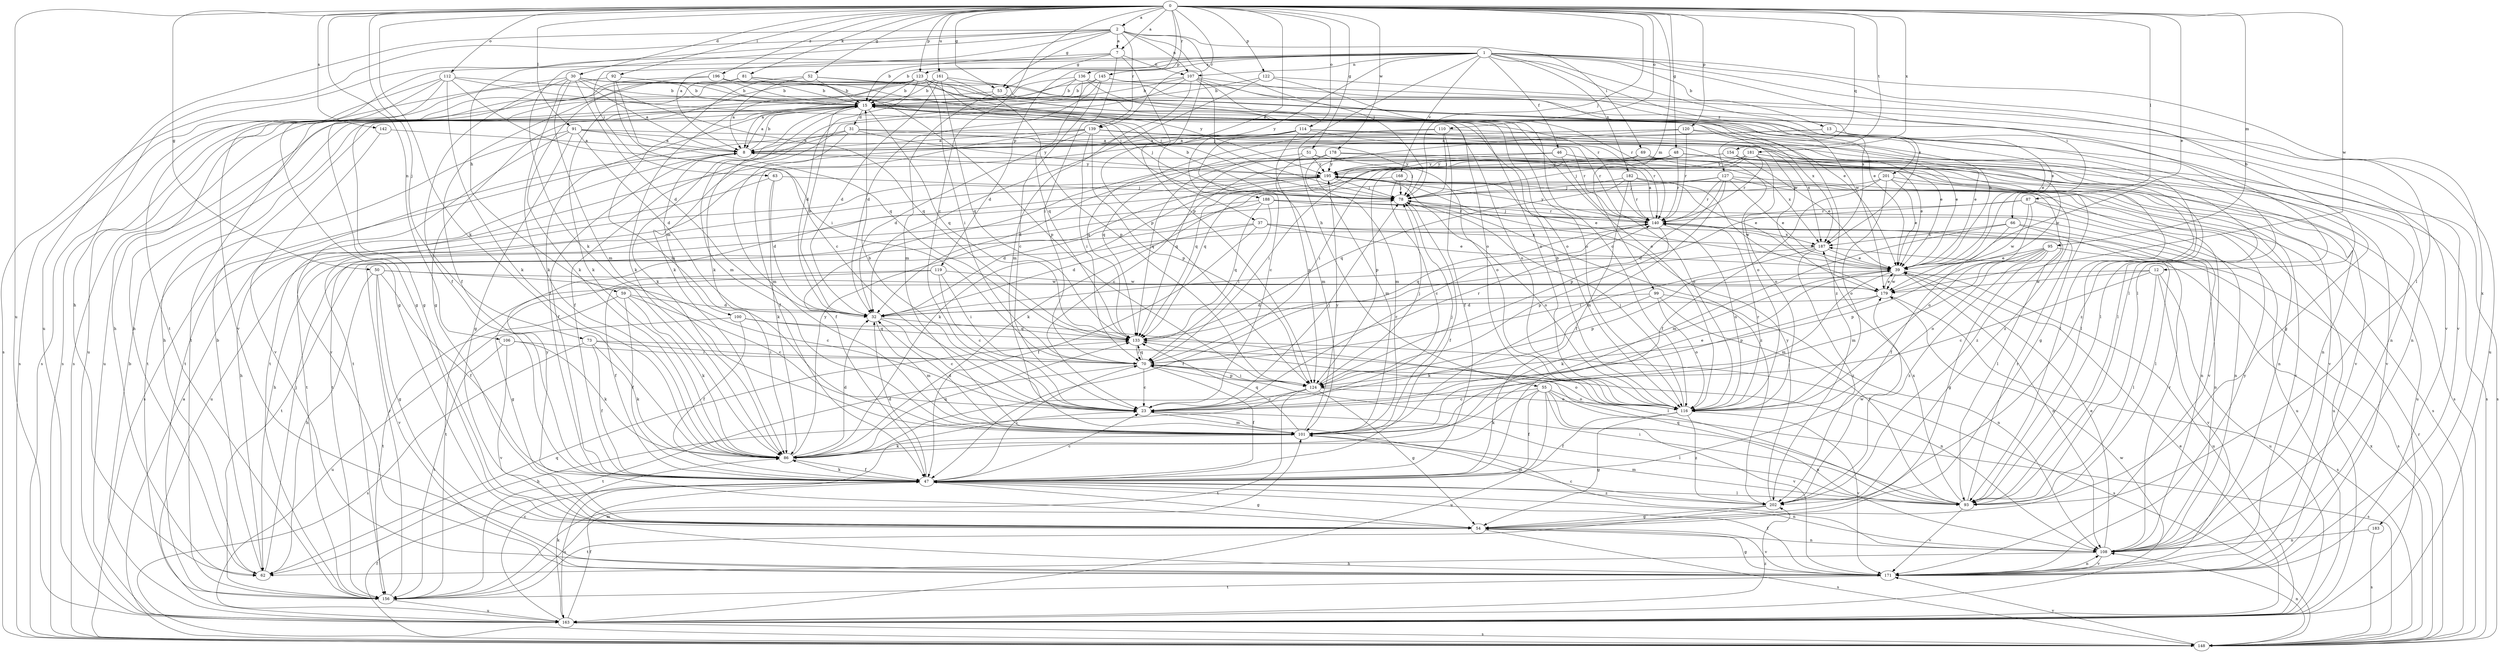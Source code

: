strict digraph  {
0;
1;
2;
7;
8;
12;
13;
15;
23;
30;
31;
32;
37;
39;
46;
47;
48;
50;
51;
52;
53;
54;
55;
59;
62;
63;
66;
69;
70;
73;
78;
81;
86;
87;
91;
92;
93;
95;
99;
100;
101;
106;
107;
108;
110;
112;
114;
116;
119;
120;
122;
123;
124;
127;
133;
136;
139;
140;
142;
145;
148;
154;
156;
161;
163;
168;
171;
178;
179;
181;
182;
183;
187;
188;
195;
196;
201;
202;
0 -> 2  [label=a];
0 -> 7  [label=a];
0 -> 23  [label=c];
0 -> 30  [label=d];
0 -> 37  [label=e];
0 -> 39  [label=e];
0 -> 48  [label=g];
0 -> 50  [label=g];
0 -> 51  [label=g];
0 -> 52  [label=g];
0 -> 53  [label=g];
0 -> 73  [label=j];
0 -> 78  [label=j];
0 -> 81  [label=k];
0 -> 86  [label=k];
0 -> 87  [label=l];
0 -> 91  [label=l];
0 -> 92  [label=l];
0 -> 95  [label=m];
0 -> 99  [label=m];
0 -> 106  [label=n];
0 -> 110  [label=o];
0 -> 112  [label=o];
0 -> 114  [label=o];
0 -> 119  [label=p];
0 -> 120  [label=p];
0 -> 122  [label=p];
0 -> 123  [label=p];
0 -> 127  [label=q];
0 -> 136  [label=r];
0 -> 139  [label=r];
0 -> 142  [label=s];
0 -> 154  [label=t];
0 -> 161  [label=u];
0 -> 163  [label=u];
0 -> 178  [label=w];
0 -> 179  [label=w];
0 -> 181  [label=x];
0 -> 196  [label=z];
1 -> 12  [label=b];
1 -> 13  [label=b];
1 -> 15  [label=b];
1 -> 46  [label=f];
1 -> 55  [label=h];
1 -> 63  [label=i];
1 -> 66  [label=i];
1 -> 93  [label=l];
1 -> 107  [label=n];
1 -> 123  [label=p];
1 -> 145  [label=s];
1 -> 156  [label=t];
1 -> 168  [label=v];
1 -> 182  [label=x];
1 -> 183  [label=x];
1 -> 187  [label=x];
1 -> 188  [label=y];
1 -> 201  [label=z];
2 -> 7  [label=a];
2 -> 8  [label=a];
2 -> 53  [label=g];
2 -> 59  [label=h];
2 -> 62  [label=h];
2 -> 69  [label=i];
2 -> 78  [label=j];
2 -> 86  [label=k];
2 -> 107  [label=n];
2 -> 124  [label=p];
2 -> 139  [label=r];
2 -> 163  [label=u];
7 -> 15  [label=b];
7 -> 53  [label=g];
7 -> 70  [label=i];
7 -> 107  [label=n];
7 -> 124  [label=p];
7 -> 148  [label=s];
8 -> 15  [label=b];
8 -> 47  [label=f];
8 -> 100  [label=m];
8 -> 148  [label=s];
8 -> 195  [label=y];
12 -> 23  [label=c];
12 -> 93  [label=l];
12 -> 156  [label=t];
12 -> 163  [label=u];
12 -> 171  [label=v];
12 -> 179  [label=w];
13 -> 8  [label=a];
13 -> 54  [label=g];
13 -> 108  [label=n];
13 -> 133  [label=q];
15 -> 8  [label=a];
15 -> 31  [label=d];
15 -> 39  [label=e];
15 -> 47  [label=f];
15 -> 62  [label=h];
15 -> 78  [label=j];
15 -> 86  [label=k];
15 -> 101  [label=m];
15 -> 116  [label=o];
15 -> 133  [label=q];
15 -> 163  [label=u];
15 -> 187  [label=x];
23 -> 15  [label=b];
23 -> 39  [label=e];
23 -> 78  [label=j];
23 -> 93  [label=l];
23 -> 101  [label=m];
23 -> 140  [label=r];
30 -> 8  [label=a];
30 -> 15  [label=b];
30 -> 32  [label=d];
30 -> 47  [label=f];
30 -> 86  [label=k];
30 -> 101  [label=m];
30 -> 116  [label=o];
30 -> 133  [label=q];
30 -> 140  [label=r];
30 -> 148  [label=s];
31 -> 8  [label=a];
31 -> 47  [label=f];
31 -> 93  [label=l];
31 -> 101  [label=m];
31 -> 140  [label=r];
31 -> 195  [label=y];
32 -> 15  [label=b];
32 -> 23  [label=c];
32 -> 101  [label=m];
32 -> 133  [label=q];
37 -> 32  [label=d];
37 -> 39  [label=e];
37 -> 47  [label=f];
37 -> 93  [label=l];
37 -> 156  [label=t];
37 -> 187  [label=x];
39 -> 15  [label=b];
39 -> 86  [label=k];
39 -> 101  [label=m];
39 -> 108  [label=n];
39 -> 124  [label=p];
39 -> 163  [label=u];
39 -> 179  [label=w];
46 -> 47  [label=f];
46 -> 93  [label=l];
46 -> 116  [label=o];
46 -> 133  [label=q];
46 -> 148  [label=s];
46 -> 195  [label=y];
47 -> 23  [label=c];
47 -> 32  [label=d];
47 -> 54  [label=g];
47 -> 70  [label=i];
47 -> 86  [label=k];
47 -> 93  [label=l];
47 -> 108  [label=n];
47 -> 163  [label=u];
47 -> 202  [label=z];
48 -> 39  [label=e];
48 -> 70  [label=i];
48 -> 78  [label=j];
48 -> 133  [label=q];
48 -> 140  [label=r];
48 -> 148  [label=s];
48 -> 171  [label=v];
48 -> 195  [label=y];
50 -> 23  [label=c];
50 -> 47  [label=f];
50 -> 54  [label=g];
50 -> 62  [label=h];
50 -> 171  [label=v];
50 -> 179  [label=w];
51 -> 78  [label=j];
51 -> 124  [label=p];
51 -> 133  [label=q];
51 -> 171  [label=v];
51 -> 195  [label=y];
52 -> 8  [label=a];
52 -> 15  [label=b];
52 -> 39  [label=e];
52 -> 101  [label=m];
52 -> 116  [label=o];
53 -> 101  [label=m];
53 -> 148  [label=s];
53 -> 179  [label=w];
54 -> 108  [label=n];
54 -> 148  [label=s];
54 -> 171  [label=v];
54 -> 195  [label=y];
55 -> 23  [label=c];
55 -> 47  [label=f];
55 -> 86  [label=k];
55 -> 108  [label=n];
55 -> 116  [label=o];
55 -> 148  [label=s];
55 -> 163  [label=u];
55 -> 171  [label=v];
59 -> 23  [label=c];
59 -> 32  [label=d];
59 -> 47  [label=f];
59 -> 86  [label=k];
59 -> 156  [label=t];
62 -> 15  [label=b];
62 -> 78  [label=j];
62 -> 133  [label=q];
63 -> 32  [label=d];
63 -> 62  [label=h];
63 -> 78  [label=j];
63 -> 86  [label=k];
66 -> 47  [label=f];
66 -> 93  [label=l];
66 -> 101  [label=m];
66 -> 108  [label=n];
66 -> 187  [label=x];
69 -> 23  [label=c];
69 -> 108  [label=n];
69 -> 187  [label=x];
69 -> 195  [label=y];
70 -> 23  [label=c];
70 -> 47  [label=f];
70 -> 116  [label=o];
70 -> 124  [label=p];
70 -> 133  [label=q];
70 -> 140  [label=r];
70 -> 156  [label=t];
73 -> 47  [label=f];
73 -> 70  [label=i];
73 -> 86  [label=k];
73 -> 108  [label=n];
73 -> 148  [label=s];
78 -> 15  [label=b];
78 -> 47  [label=f];
78 -> 116  [label=o];
78 -> 140  [label=r];
81 -> 15  [label=b];
81 -> 39  [label=e];
81 -> 47  [label=f];
81 -> 86  [label=k];
81 -> 124  [label=p];
86 -> 32  [label=d];
86 -> 47  [label=f];
86 -> 133  [label=q];
86 -> 195  [label=y];
87 -> 32  [label=d];
87 -> 108  [label=n];
87 -> 116  [label=o];
87 -> 140  [label=r];
87 -> 163  [label=u];
87 -> 179  [label=w];
91 -> 8  [label=a];
91 -> 32  [label=d];
91 -> 54  [label=g];
91 -> 116  [label=o];
91 -> 140  [label=r];
91 -> 156  [label=t];
91 -> 171  [label=v];
92 -> 15  [label=b];
92 -> 23  [label=c];
92 -> 133  [label=q];
92 -> 148  [label=s];
93 -> 70  [label=i];
93 -> 101  [label=m];
93 -> 133  [label=q];
93 -> 140  [label=r];
93 -> 171  [label=v];
93 -> 187  [label=x];
95 -> 39  [label=e];
95 -> 54  [label=g];
95 -> 101  [label=m];
95 -> 116  [label=o];
95 -> 124  [label=p];
95 -> 148  [label=s];
95 -> 202  [label=z];
99 -> 32  [label=d];
99 -> 86  [label=k];
99 -> 93  [label=l];
99 -> 108  [label=n];
99 -> 116  [label=o];
100 -> 47  [label=f];
100 -> 93  [label=l];
100 -> 133  [label=q];
100 -> 163  [label=u];
101 -> 32  [label=d];
101 -> 78  [label=j];
101 -> 86  [label=k];
101 -> 133  [label=q];
101 -> 195  [label=y];
106 -> 70  [label=i];
106 -> 86  [label=k];
106 -> 156  [label=t];
106 -> 171  [label=v];
107 -> 15  [label=b];
107 -> 39  [label=e];
107 -> 62  [label=h];
107 -> 78  [label=j];
107 -> 86  [label=k];
107 -> 101  [label=m];
107 -> 116  [label=o];
107 -> 202  [label=z];
108 -> 23  [label=c];
108 -> 39  [label=e];
108 -> 62  [label=h];
108 -> 140  [label=r];
108 -> 171  [label=v];
110 -> 8  [label=a];
110 -> 39  [label=e];
110 -> 47  [label=f];
110 -> 78  [label=j];
110 -> 133  [label=q];
112 -> 15  [label=b];
112 -> 54  [label=g];
112 -> 70  [label=i];
112 -> 78  [label=j];
112 -> 86  [label=k];
112 -> 148  [label=s];
112 -> 171  [label=v];
114 -> 8  [label=a];
114 -> 23  [label=c];
114 -> 101  [label=m];
114 -> 108  [label=n];
114 -> 116  [label=o];
114 -> 156  [label=t];
114 -> 187  [label=x];
116 -> 15  [label=b];
116 -> 47  [label=f];
116 -> 54  [label=g];
116 -> 78  [label=j];
116 -> 140  [label=r];
116 -> 171  [label=v];
116 -> 202  [label=z];
119 -> 23  [label=c];
119 -> 47  [label=f];
119 -> 54  [label=g];
119 -> 70  [label=i];
119 -> 179  [label=w];
120 -> 8  [label=a];
120 -> 39  [label=e];
120 -> 101  [label=m];
120 -> 140  [label=r];
120 -> 156  [label=t];
120 -> 202  [label=z];
122 -> 15  [label=b];
122 -> 32  [label=d];
122 -> 140  [label=r];
122 -> 171  [label=v];
123 -> 15  [label=b];
123 -> 32  [label=d];
123 -> 54  [label=g];
123 -> 62  [label=h];
123 -> 70  [label=i];
123 -> 78  [label=j];
123 -> 86  [label=k];
123 -> 93  [label=l];
123 -> 116  [label=o];
123 -> 163  [label=u];
123 -> 195  [label=y];
124 -> 23  [label=c];
124 -> 54  [label=g];
124 -> 62  [label=h];
124 -> 70  [label=i];
124 -> 78  [label=j];
124 -> 116  [label=o];
124 -> 156  [label=t];
127 -> 39  [label=e];
127 -> 78  [label=j];
127 -> 86  [label=k];
127 -> 101  [label=m];
127 -> 108  [label=n];
127 -> 124  [label=p];
127 -> 140  [label=r];
127 -> 202  [label=z];
133 -> 70  [label=i];
133 -> 148  [label=s];
136 -> 8  [label=a];
136 -> 15  [label=b];
136 -> 116  [label=o];
136 -> 133  [label=q];
136 -> 156  [label=t];
136 -> 187  [label=x];
139 -> 8  [label=a];
139 -> 32  [label=d];
139 -> 39  [label=e];
139 -> 47  [label=f];
139 -> 70  [label=i];
139 -> 93  [label=l];
139 -> 124  [label=p];
139 -> 140  [label=r];
139 -> 156  [label=t];
140 -> 8  [label=a];
140 -> 78  [label=j];
140 -> 116  [label=o];
140 -> 124  [label=p];
140 -> 133  [label=q];
140 -> 187  [label=x];
140 -> 195  [label=y];
142 -> 8  [label=a];
142 -> 171  [label=v];
145 -> 15  [label=b];
145 -> 23  [label=c];
145 -> 32  [label=d];
145 -> 86  [label=k];
145 -> 163  [label=u];
145 -> 171  [label=v];
148 -> 8  [label=a];
148 -> 47  [label=f];
148 -> 108  [label=n];
148 -> 140  [label=r];
148 -> 171  [label=v];
148 -> 187  [label=x];
154 -> 39  [label=e];
154 -> 93  [label=l];
154 -> 133  [label=q];
154 -> 195  [label=y];
156 -> 101  [label=m];
156 -> 140  [label=r];
156 -> 163  [label=u];
161 -> 15  [label=b];
161 -> 32  [label=d];
161 -> 54  [label=g];
161 -> 124  [label=p];
161 -> 133  [label=q];
161 -> 179  [label=w];
163 -> 15  [label=b];
163 -> 23  [label=c];
163 -> 39  [label=e];
163 -> 47  [label=f];
163 -> 86  [label=k];
163 -> 148  [label=s];
163 -> 179  [label=w];
163 -> 202  [label=z];
168 -> 23  [label=c];
168 -> 39  [label=e];
168 -> 78  [label=j];
168 -> 156  [label=t];
171 -> 47  [label=f];
171 -> 54  [label=g];
171 -> 108  [label=n];
171 -> 156  [label=t];
171 -> 195  [label=y];
178 -> 32  [label=d];
178 -> 54  [label=g];
178 -> 101  [label=m];
178 -> 195  [label=y];
178 -> 202  [label=z];
179 -> 32  [label=d];
179 -> 39  [label=e];
179 -> 124  [label=p];
179 -> 148  [label=s];
181 -> 70  [label=i];
181 -> 116  [label=o];
181 -> 124  [label=p];
181 -> 140  [label=r];
181 -> 148  [label=s];
181 -> 171  [label=v];
181 -> 179  [label=w];
181 -> 195  [label=y];
182 -> 39  [label=e];
182 -> 47  [label=f];
182 -> 78  [label=j];
182 -> 133  [label=q];
182 -> 140  [label=r];
182 -> 179  [label=w];
183 -> 108  [label=n];
183 -> 148  [label=s];
187 -> 39  [label=e];
187 -> 47  [label=f];
187 -> 70  [label=i];
187 -> 202  [label=z];
188 -> 32  [label=d];
188 -> 62  [label=h];
188 -> 70  [label=i];
188 -> 108  [label=n];
188 -> 133  [label=q];
188 -> 140  [label=r];
188 -> 163  [label=u];
195 -> 78  [label=j];
195 -> 86  [label=k];
195 -> 148  [label=s];
195 -> 156  [label=t];
195 -> 163  [label=u];
195 -> 171  [label=v];
195 -> 202  [label=z];
196 -> 15  [label=b];
196 -> 54  [label=g];
196 -> 86  [label=k];
196 -> 93  [label=l];
196 -> 116  [label=o];
201 -> 39  [label=e];
201 -> 47  [label=f];
201 -> 78  [label=j];
201 -> 116  [label=o];
201 -> 163  [label=u];
201 -> 171  [label=v];
202 -> 54  [label=g];
202 -> 101  [label=m];
202 -> 156  [label=t];
202 -> 179  [label=w];
202 -> 195  [label=y];
}
